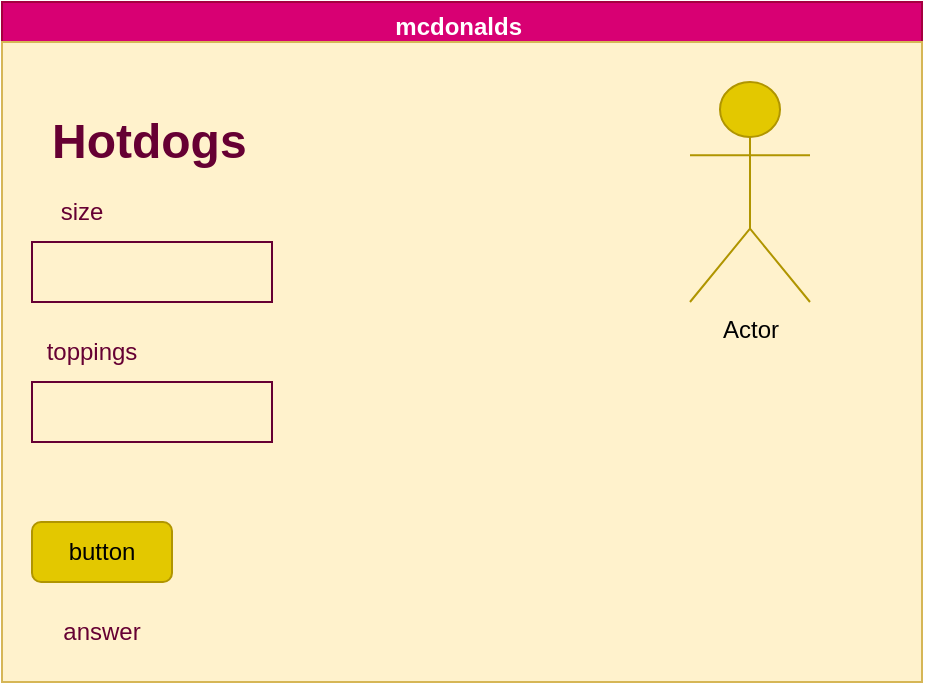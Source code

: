 <mxfile>
    <diagram id="-55225dTMH6KRCjdtvrq" name="Page-1">
        <mxGraphModel dx="520" dy="429" grid="1" gridSize="10" guides="1" tooltips="1" connect="1" arrows="1" fold="1" page="1" pageScale="1" pageWidth="827" pageHeight="1169" math="0" shadow="0">
            <root>
                <mxCell id="0"/>
                <mxCell id="1" parent="0"/>
                <mxCell id="2" value="mcdonalds " style="swimlane;fillColor=#d80073;fontColor=#ffffff;strokeColor=#A50040;" parent="1" vertex="1">
                    <mxGeometry x="70" y="190" width="460" height="240" as="geometry"/>
                </mxCell>
                <mxCell id="3" value="" style="rounded=0;whiteSpace=wrap;html=1;fillColor=#fff2cc;strokeColor=#d6b656;" parent="1" vertex="1">
                    <mxGeometry x="70" y="210" width="460" height="320" as="geometry"/>
                </mxCell>
                <mxCell id="5" value="Actor" style="shape=umlActor;verticalLabelPosition=bottom;verticalAlign=top;html=1;outlineConnect=0;fillColor=#e3c800;fontColor=#000000;strokeColor=#B09500;" parent="1" vertex="1">
                    <mxGeometry x="414" y="230" width="60" height="110" as="geometry"/>
                </mxCell>
                <mxCell id="43" value="button" style="rounded=1;whiteSpace=wrap;html=1;fontColor=#000000;fillColor=#e3c800;strokeColor=#B09500;" parent="1" vertex="1">
                    <mxGeometry x="85" y="450" width="70" height="30" as="geometry"/>
                </mxCell>
                <mxCell id="44" value="answer" style="text;html=1;strokeColor=none;fillColor=none;align=center;verticalAlign=middle;whiteSpace=wrap;rounded=0;fontColor=#660033;" parent="1" vertex="1">
                    <mxGeometry x="90" y="490" width="60" height="30" as="geometry"/>
                </mxCell>
                <mxCell id="54" value="size" style="text;html=1;strokeColor=none;fillColor=none;align=center;verticalAlign=middle;whiteSpace=wrap;rounded=0;fontColor=#660033;" parent="1" vertex="1">
                    <mxGeometry x="80" y="280" width="60" height="30" as="geometry"/>
                </mxCell>
                <mxCell id="55" value="&lt;h1&gt;Hotdogs&lt;/h1&gt;" style="text;html=1;strokeColor=none;fillColor=none;spacing=5;spacingTop=-20;whiteSpace=wrap;overflow=hidden;rounded=0;fontColor=#660033;" parent="1" vertex="1">
                    <mxGeometry x="90" y="240" width="190" height="40" as="geometry"/>
                </mxCell>
                <mxCell id="56" value="" style="rounded=0;whiteSpace=wrap;html=1;fontColor=#660033;fillColor=none;strokeColor=#660033;" parent="1" vertex="1">
                    <mxGeometry x="85" y="310" width="120" height="30" as="geometry"/>
                </mxCell>
                <mxCell id="57" value="toppings" style="text;html=1;strokeColor=none;fillColor=none;align=center;verticalAlign=middle;whiteSpace=wrap;rounded=0;fontColor=#660033;" parent="1" vertex="1">
                    <mxGeometry x="85" y="350" width="60" height="30" as="geometry"/>
                </mxCell>
                <mxCell id="58" value="" style="rounded=0;whiteSpace=wrap;html=1;fontColor=#660033;strokeColor=#660033;fillColor=none;" parent="1" vertex="1">
                    <mxGeometry x="85" y="380" width="120" height="30" as="geometry"/>
                </mxCell>
            </root>
        </mxGraphModel>
    </diagram>
</mxfile>